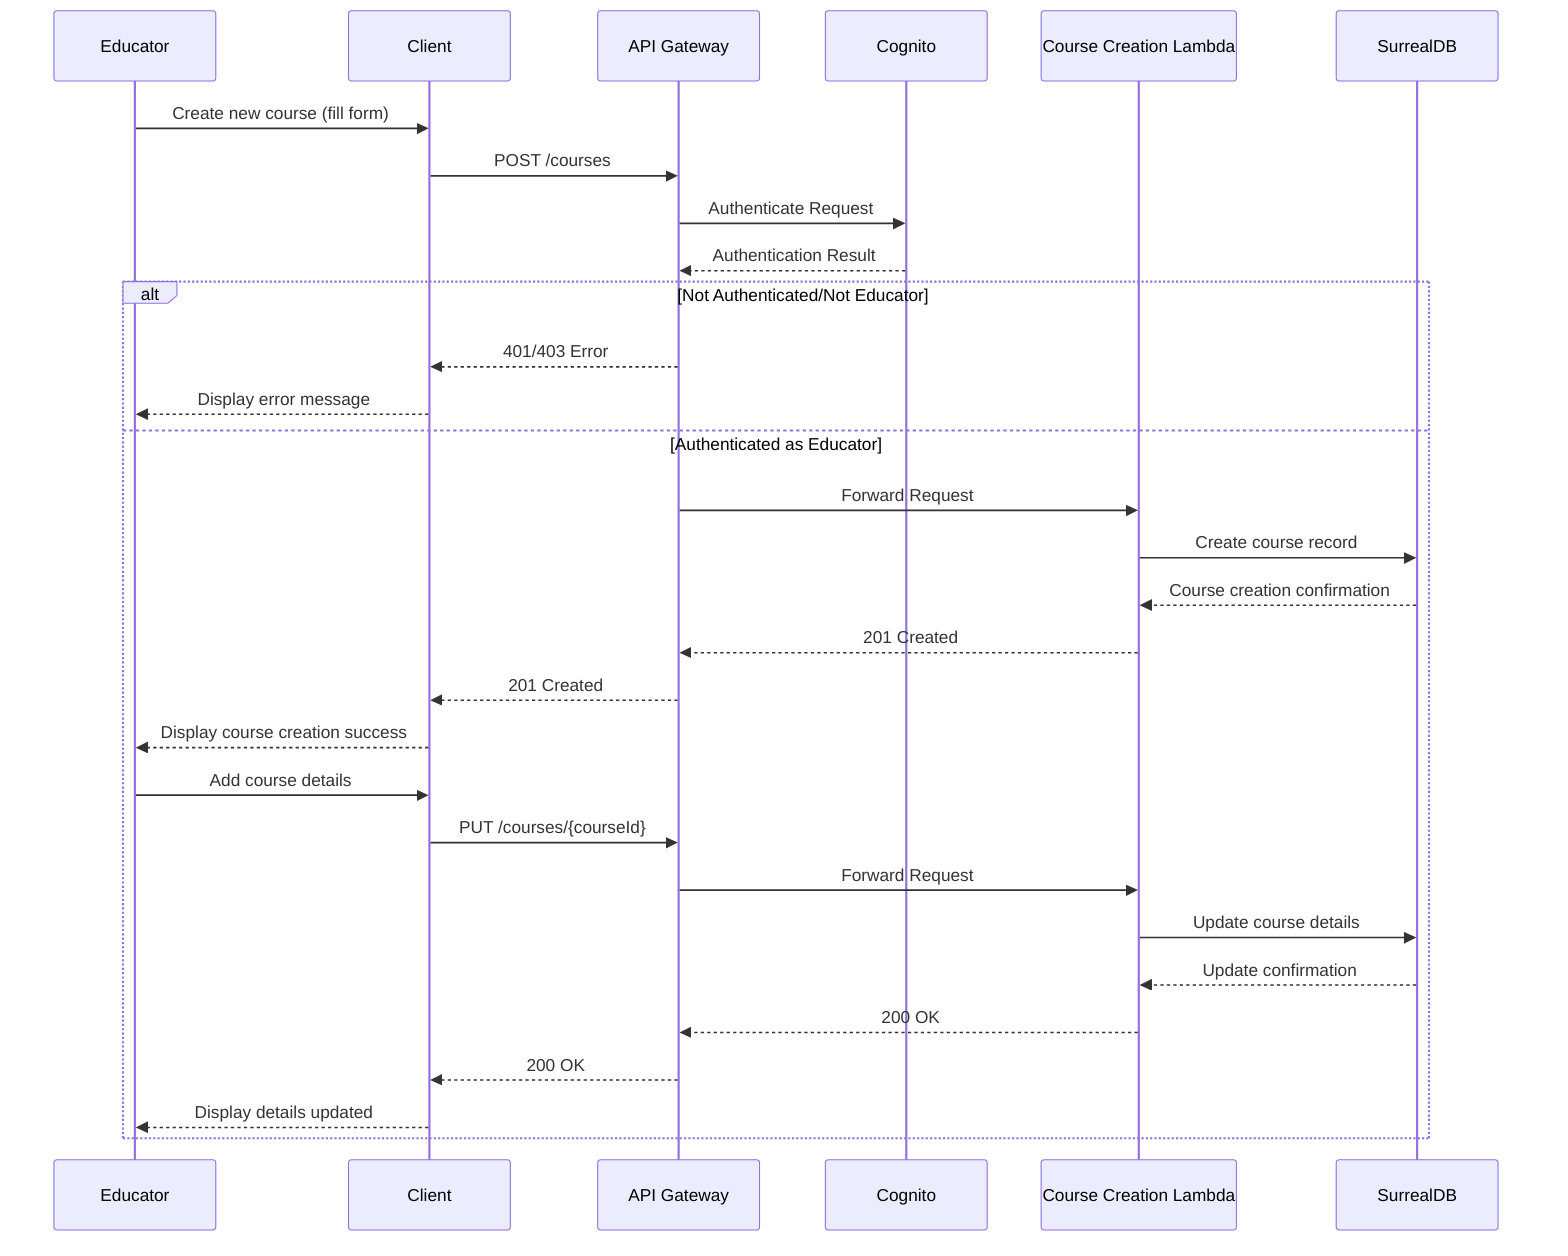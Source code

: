 sequenceDiagram
    participant Educator
    participant Client
    participant APIGateway as API Gateway
    participant Cognito
    participant Lambda as Course Creation Lambda
    participant SurrealDB
    
    Educator->>Client: Create new course (fill form)
    Client->>APIGateway: POST /courses
    APIGateway->>Cognito: Authenticate Request
    Cognito-->>APIGateway: Authentication Result
    
    alt Not Authenticated/Not Educator
        APIGateway-->>Client: 401/403 Error
        Client-->>Educator: Display error message
    else Authenticated as Educator
        APIGateway->>Lambda: Forward Request
        Lambda->>SurrealDB: Create course record
        SurrealDB-->>Lambda: Course creation confirmation
        Lambda-->>APIGateway: 201 Created
        APIGateway-->>Client: 201 Created
        Client-->>Educator: Display course creation success
        
        Educator->>Client: Add course details
        Client->>APIGateway: PUT /courses/{courseId}
        APIGateway->>Lambda: Forward Request
        Lambda->>SurrealDB: Update course details
        SurrealDB-->>Lambda: Update confirmation
        Lambda-->>APIGateway: 200 OK
        APIGateway-->>Client: 200 OK
        Client-->>Educator: Display details updated
    end